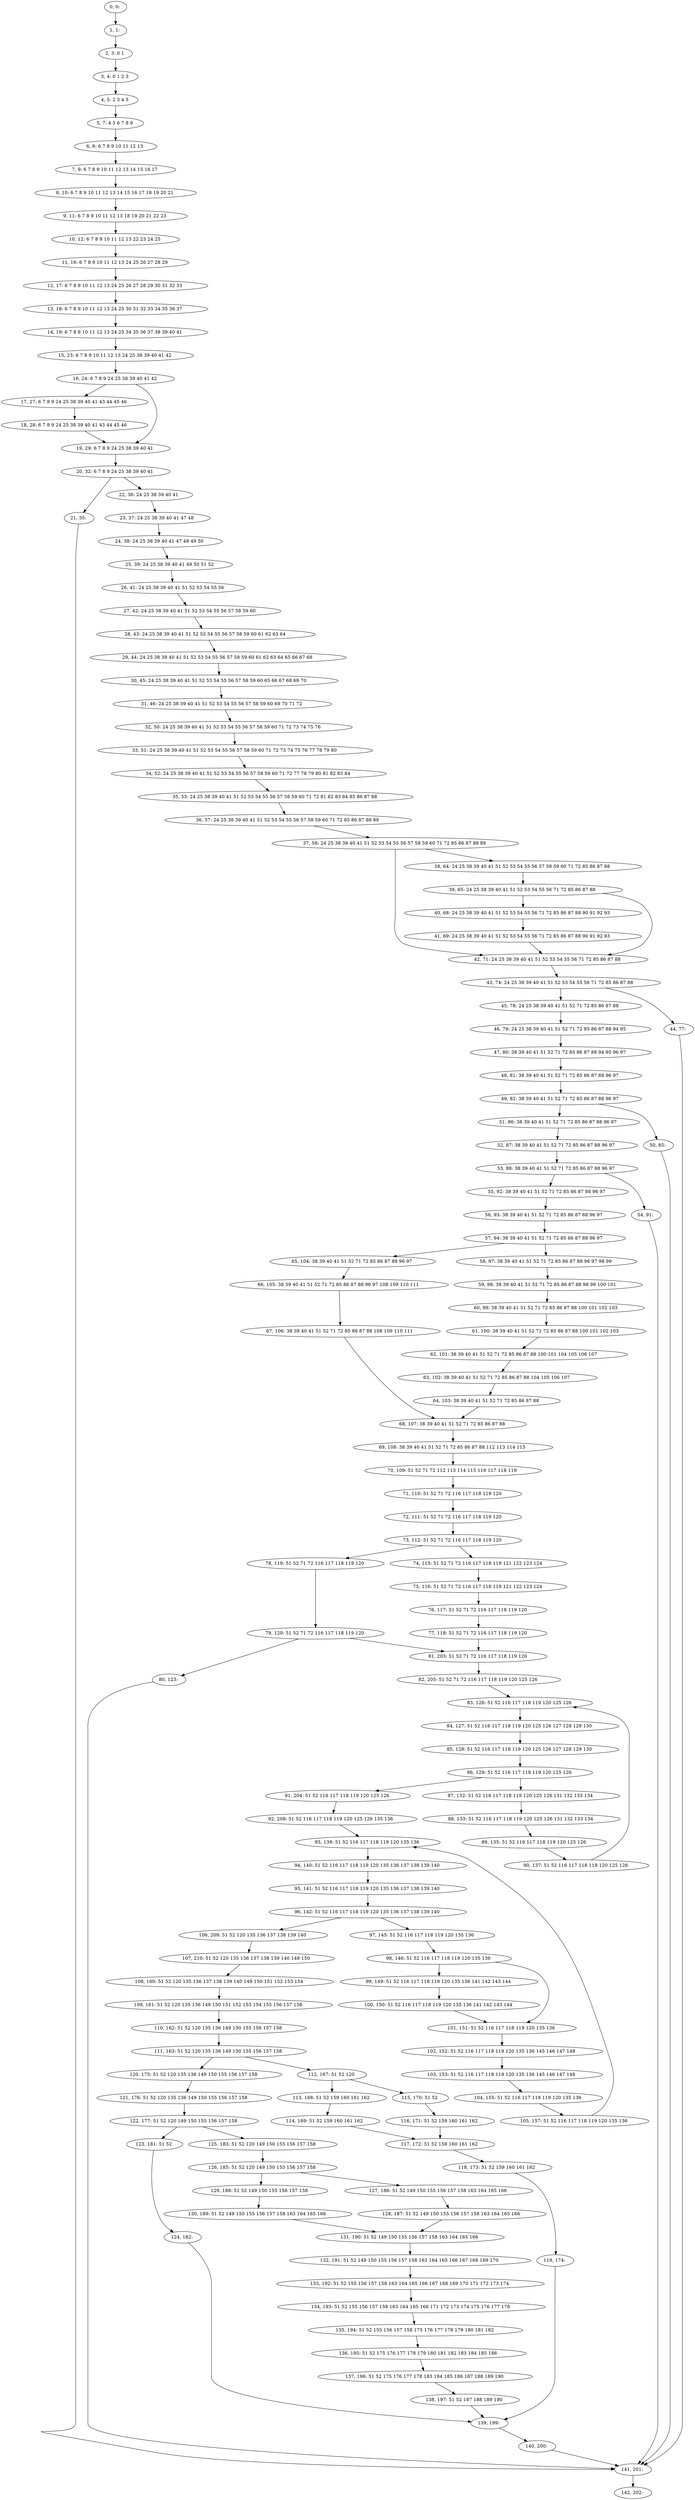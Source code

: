 digraph G {
0[label="0, 0: "];
1[label="1, 1: "];
2[label="2, 3: 0 1 "];
3[label="3, 4: 0 1 2 3 "];
4[label="4, 5: 2 3 4 5 "];
5[label="5, 7: 4 5 6 7 8 9 "];
6[label="6, 8: 6 7 8 9 10 11 12 13 "];
7[label="7, 9: 6 7 8 9 10 11 12 13 14 15 16 17 "];
8[label="8, 10: 6 7 8 9 10 11 12 13 14 15 16 17 18 19 20 21 "];
9[label="9, 11: 6 7 8 9 10 11 12 13 18 19 20 21 22 23 "];
10[label="10, 12: 6 7 8 9 10 11 12 13 22 23 24 25 "];
11[label="11, 16: 6 7 8 9 10 11 12 13 24 25 26 27 28 29 "];
12[label="12, 17: 6 7 8 9 10 11 12 13 24 25 26 27 28 29 30 31 32 33 "];
13[label="13, 18: 6 7 8 9 10 11 12 13 24 25 30 31 32 33 34 35 36 37 "];
14[label="14, 19: 6 7 8 9 10 11 12 13 24 25 34 35 36 37 38 39 40 41 "];
15[label="15, 23: 6 7 8 9 10 11 12 13 24 25 38 39 40 41 42 "];
16[label="16, 24: 6 7 8 9 24 25 38 39 40 41 42 "];
17[label="17, 27: 6 7 8 9 24 25 38 39 40 41 43 44 45 46 "];
18[label="18, 28: 6 7 8 9 24 25 38 39 40 41 43 44 45 46 "];
19[label="19, 29: 6 7 8 9 24 25 38 39 40 41 "];
20[label="20, 32: 6 7 8 9 24 25 38 39 40 41 "];
21[label="21, 35: "];
22[label="22, 36: 24 25 38 39 40 41 "];
23[label="23, 37: 24 25 38 39 40 41 47 48 "];
24[label="24, 38: 24 25 38 39 40 41 47 48 49 50 "];
25[label="25, 39: 24 25 38 39 40 41 49 50 51 52 "];
26[label="26, 41: 24 25 38 39 40 41 51 52 53 54 55 56 "];
27[label="27, 42: 24 25 38 39 40 41 51 52 53 54 55 56 57 58 59 60 "];
28[label="28, 43: 24 25 38 39 40 41 51 52 53 54 55 56 57 58 59 60 61 62 63 64 "];
29[label="29, 44: 24 25 38 39 40 41 51 52 53 54 55 56 57 58 59 60 61 62 63 64 65 66 67 68 "];
30[label="30, 45: 24 25 38 39 40 41 51 52 53 54 55 56 57 58 59 60 65 66 67 68 69 70 "];
31[label="31, 46: 24 25 38 39 40 41 51 52 53 54 55 56 57 58 59 60 69 70 71 72 "];
32[label="32, 50: 24 25 38 39 40 41 51 52 53 54 55 56 57 58 59 60 71 72 73 74 75 76 "];
33[label="33, 51: 24 25 38 39 40 41 51 52 53 54 55 56 57 58 59 60 71 72 73 74 75 76 77 78 79 80 "];
34[label="34, 52: 24 25 38 39 40 41 51 52 53 54 55 56 57 58 59 60 71 72 77 78 79 80 81 82 83 84 "];
35[label="35, 53: 24 25 38 39 40 41 51 52 53 54 55 56 57 58 59 60 71 72 81 82 83 84 85 86 87 88 "];
36[label="36, 57: 24 25 38 39 40 41 51 52 53 54 55 56 57 58 59 60 71 72 85 86 87 88 89 "];
37[label="37, 58: 24 25 38 39 40 41 51 52 53 54 55 56 57 58 59 60 71 72 85 86 87 88 89 "];
38[label="38, 64: 24 25 38 39 40 41 51 52 53 54 55 56 57 58 59 60 71 72 85 86 87 88 "];
39[label="39, 65: 24 25 38 39 40 41 51 52 53 54 55 56 71 72 85 86 87 88 "];
40[label="40, 68: 24 25 38 39 40 41 51 52 53 54 55 56 71 72 85 86 87 88 90 91 92 93 "];
41[label="41, 69: 24 25 38 39 40 41 51 52 53 54 55 56 71 72 85 86 87 88 90 91 92 93 "];
42[label="42, 71: 24 25 38 39 40 41 51 52 53 54 55 56 71 72 85 86 87 88 "];
43[label="43, 74: 24 25 38 39 40 41 51 52 53 54 55 56 71 72 85 86 87 88 "];
44[label="44, 77: "];
45[label="45, 78: 24 25 38 39 40 41 51 52 71 72 85 86 87 88 "];
46[label="46, 79: 24 25 38 39 40 41 51 52 71 72 85 86 87 88 94 95 "];
47[label="47, 80: 38 39 40 41 51 52 71 72 85 86 87 88 94 95 96 97 "];
48[label="48, 81: 38 39 40 41 51 52 71 72 85 86 87 88 96 97 "];
49[label="49, 82: 38 39 40 41 51 52 71 72 85 86 87 88 96 97 "];
50[label="50, 85: "];
51[label="51, 86: 38 39 40 41 51 52 71 72 85 86 87 88 96 97 "];
52[label="52, 87: 38 39 40 41 51 52 71 72 85 86 87 88 96 97 "];
53[label="53, 88: 38 39 40 41 51 52 71 72 85 86 87 88 96 97 "];
54[label="54, 91: "];
55[label="55, 92: 38 39 40 41 51 52 71 72 85 86 87 88 96 97 "];
56[label="56, 93: 38 39 40 41 51 52 71 72 85 86 87 88 96 97 "];
57[label="57, 94: 38 39 40 41 51 52 71 72 85 86 87 88 96 97 "];
58[label="58, 97: 38 39 40 41 51 52 71 72 85 86 87 88 96 97 98 99 "];
59[label="59, 98: 38 39 40 41 51 52 71 72 85 86 87 88 98 99 100 101 "];
60[label="60, 99: 38 39 40 41 51 52 71 72 85 86 87 88 100 101 102 103 "];
61[label="61, 100: 38 39 40 41 51 52 71 72 85 86 87 88 100 101 102 103 "];
62[label="62, 101: 38 39 40 41 51 52 71 72 85 86 87 88 100 101 104 105 106 107 "];
63[label="63, 102: 38 39 40 41 51 52 71 72 85 86 87 88 104 105 106 107 "];
64[label="64, 103: 38 39 40 41 51 52 71 72 85 86 87 88 "];
65[label="65, 104: 38 39 40 41 51 52 71 72 85 86 87 88 96 97 "];
66[label="66, 105: 38 39 40 41 51 52 71 72 85 86 87 88 96 97 108 109 110 111 "];
67[label="67, 106: 38 39 40 41 51 52 71 72 85 86 87 88 108 109 110 111 "];
68[label="68, 107: 38 39 40 41 51 52 71 72 85 86 87 88 "];
69[label="69, 108: 38 39 40 41 51 52 71 72 85 86 87 88 112 113 114 115 "];
70[label="70, 109: 51 52 71 72 112 113 114 115 116 117 118 119 "];
71[label="71, 110: 51 52 71 72 116 117 118 119 120 "];
72[label="72, 111: 51 52 71 72 116 117 118 119 120 "];
73[label="73, 112: 51 52 71 72 116 117 118 119 120 "];
74[label="74, 115: 51 52 71 72 116 117 118 119 121 122 123 124 "];
75[label="75, 116: 51 52 71 72 116 117 118 119 121 122 123 124 "];
76[label="76, 117: 51 52 71 72 116 117 118 119 120 "];
77[label="77, 118: 51 52 71 72 116 117 118 119 120 "];
78[label="78, 119: 51 52 71 72 116 117 118 119 120 "];
79[label="79, 120: 51 52 71 72 116 117 118 119 120 "];
80[label="80, 123: "];
81[label="81, 203: 51 52 71 72 116 117 118 119 120 "];
82[label="82, 205: 51 52 71 72 116 117 118 119 120 125 126 "];
83[label="83, 126: 51 52 116 117 118 119 120 125 126 "];
84[label="84, 127: 51 52 116 117 118 119 120 125 126 127 128 129 130 "];
85[label="85, 128: 51 52 116 117 118 119 120 125 126 127 128 129 130 "];
86[label="86, 129: 51 52 116 117 118 119 120 125 126 "];
87[label="87, 132: 51 52 116 117 118 119 120 125 126 131 132 133 134 "];
88[label="88, 133: 51 52 116 117 118 119 120 125 126 131 132 133 134 "];
89[label="89, 135: 51 52 116 117 118 119 120 125 126 "];
90[label="90, 137: 51 52 116 117 118 119 120 125 126 "];
91[label="91, 204: 51 52 116 117 118 119 120 125 126 "];
92[label="92, 208: 51 52 116 117 118 119 120 125 126 135 136 "];
93[label="93, 139: 51 52 116 117 118 119 120 135 136 "];
94[label="94, 140: 51 52 116 117 118 119 120 135 136 137 138 139 140 "];
95[label="95, 141: 51 52 116 117 118 119 120 135 136 137 138 139 140 "];
96[label="96, 142: 51 52 116 117 118 119 120 135 136 137 138 139 140 "];
97[label="97, 145: 51 52 116 117 118 119 120 135 136 "];
98[label="98, 146: 51 52 116 117 118 119 120 135 136 "];
99[label="99, 149: 51 52 116 117 118 119 120 135 136 141 142 143 144 "];
100[label="100, 150: 51 52 116 117 118 119 120 135 136 141 142 143 144 "];
101[label="101, 151: 51 52 116 117 118 119 120 135 136 "];
102[label="102, 152: 51 52 116 117 118 119 120 135 136 145 146 147 148 "];
103[label="103, 153: 51 52 116 117 118 119 120 135 136 145 146 147 148 "];
104[label="104, 155: 51 52 116 117 118 119 120 135 136 "];
105[label="105, 157: 51 52 116 117 118 119 120 135 136 "];
106[label="106, 209: 51 52 120 135 136 137 138 139 140 "];
107[label="107, 210: 51 52 120 135 136 137 138 139 140 149 150 "];
108[label="108, 160: 51 52 120 135 136 137 138 139 140 149 150 151 152 153 154 "];
109[label="109, 161: 51 52 120 135 136 149 150 151 152 153 154 155 156 157 158 "];
110[label="110, 162: 51 52 120 135 136 149 150 155 156 157 158 "];
111[label="111, 163: 51 52 120 135 136 149 150 155 156 157 158 "];
112[label="112, 167: 51 52 120 "];
113[label="113, 168: 51 52 159 160 161 162 "];
114[label="114, 169: 51 52 159 160 161 162 "];
115[label="115, 170: 51 52 "];
116[label="116, 171: 51 52 159 160 161 162 "];
117[label="117, 172: 51 52 159 160 161 162 "];
118[label="118, 173: 51 52 159 160 161 162 "];
119[label="119, 174: "];
120[label="120, 175: 51 52 120 135 136 149 150 155 156 157 158 "];
121[label="121, 176: 51 52 120 135 136 149 150 155 156 157 158 "];
122[label="122, 177: 51 52 120 149 150 155 156 157 158 "];
123[label="123, 181: 51 52 "];
124[label="124, 182: "];
125[label="125, 183: 51 52 120 149 150 155 156 157 158 "];
126[label="126, 185: 51 52 120 149 150 155 156 157 158 "];
127[label="127, 186: 51 52 149 150 155 156 157 158 163 164 165 166 "];
128[label="128, 187: 51 52 149 150 155 156 157 158 163 164 165 166 "];
129[label="129, 188: 51 52 149 150 155 156 157 158 "];
130[label="130, 189: 51 52 149 150 155 156 157 158 163 164 165 166 "];
131[label="131, 190: 51 52 149 150 155 156 157 158 163 164 165 166 "];
132[label="132, 191: 51 52 149 150 155 156 157 158 163 164 165 166 167 168 169 170 "];
133[label="133, 192: 51 52 155 156 157 158 163 164 165 166 167 168 169 170 171 172 173 174 "];
134[label="134, 193: 51 52 155 156 157 158 163 164 165 166 171 172 173 174 175 176 177 178 "];
135[label="135, 194: 51 52 155 156 157 158 175 176 177 178 179 180 181 182 "];
136[label="136, 195: 51 52 175 176 177 178 179 180 181 182 183 184 185 186 "];
137[label="137, 196: 51 52 175 176 177 178 183 184 185 186 187 188 189 190 "];
138[label="138, 197: 51 52 187 188 189 190 "];
139[label="139, 199: "];
140[label="140, 200: "];
141[label="141, 201: "];
142[label="142, 202: "];
0->1 ;
1->2 ;
2->3 ;
3->4 ;
4->5 ;
5->6 ;
6->7 ;
7->8 ;
8->9 ;
9->10 ;
10->11 ;
11->12 ;
12->13 ;
13->14 ;
14->15 ;
15->16 ;
16->17 ;
16->19 ;
17->18 ;
18->19 ;
19->20 ;
20->21 ;
20->22 ;
21->141 ;
22->23 ;
23->24 ;
24->25 ;
25->26 ;
26->27 ;
27->28 ;
28->29 ;
29->30 ;
30->31 ;
31->32 ;
32->33 ;
33->34 ;
34->35 ;
35->36 ;
36->37 ;
37->38 ;
37->42 ;
38->39 ;
39->40 ;
39->42 ;
40->41 ;
41->42 ;
42->43 ;
43->44 ;
43->45 ;
44->141 ;
45->46 ;
46->47 ;
47->48 ;
48->49 ;
49->50 ;
49->51 ;
50->141 ;
51->52 ;
52->53 ;
53->54 ;
53->55 ;
54->141 ;
55->56 ;
56->57 ;
57->58 ;
57->65 ;
58->59 ;
59->60 ;
60->61 ;
61->62 ;
62->63 ;
63->64 ;
64->68 ;
65->66 ;
66->67 ;
67->68 ;
68->69 ;
69->70 ;
70->71 ;
71->72 ;
72->73 ;
73->74 ;
73->78 ;
74->75 ;
75->76 ;
76->77 ;
77->81 ;
78->79 ;
79->80 ;
79->81 ;
80->141 ;
81->82 ;
82->83 ;
83->84 ;
84->85 ;
85->86 ;
86->87 ;
86->91 ;
87->88 ;
88->89 ;
89->90 ;
90->83 ;
91->92 ;
92->93 ;
93->94 ;
94->95 ;
95->96 ;
96->97 ;
96->106 ;
97->98 ;
98->99 ;
98->101 ;
99->100 ;
100->101 ;
101->102 ;
102->103 ;
103->104 ;
104->105 ;
105->93 ;
106->107 ;
107->108 ;
108->109 ;
109->110 ;
110->111 ;
111->112 ;
111->120 ;
112->113 ;
112->115 ;
113->114 ;
114->117 ;
115->116 ;
116->117 ;
117->118 ;
118->119 ;
119->139 ;
120->121 ;
121->122 ;
122->123 ;
122->125 ;
123->124 ;
124->139 ;
125->126 ;
126->127 ;
126->129 ;
127->128 ;
128->131 ;
129->130 ;
130->131 ;
131->132 ;
132->133 ;
133->134 ;
134->135 ;
135->136 ;
136->137 ;
137->138 ;
138->139 ;
139->140 ;
140->141 ;
141->142 ;
}
